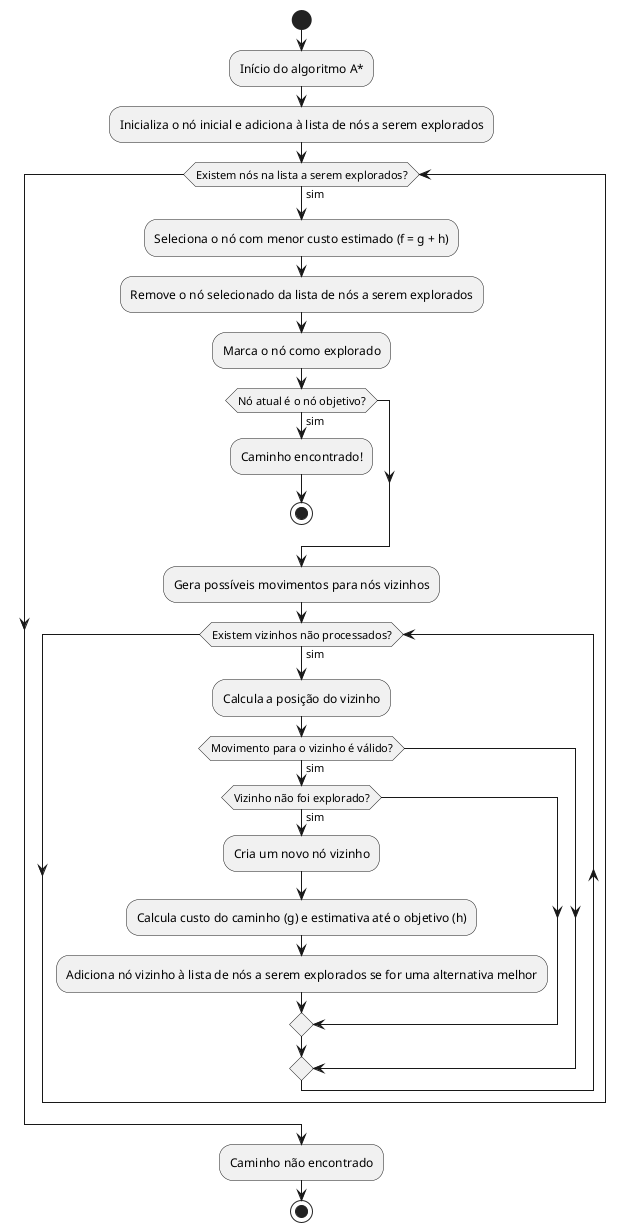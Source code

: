 @startuml
start
:Início do algoritmo A*;

:Inicializa o nó inicial e adiciona à lista de nós a serem explorados;

while (Existem nós na lista a serem explorados?) is (sim)
  :Seleciona o nó com menor custo estimado (f = g + h);
  :Remove o nó selecionado da lista de nós a serem explorados;
  :Marca o nó como explorado;

  if (Nó atual é o nó objetivo?) then (sim)
    :Caminho encontrado!;
    stop
  endif

  :Gera possíveis movimentos para nós vizinhos;

  while (Existem vizinhos não processados?) is (sim)
    :Calcula a posição do vizinho;

    if (Movimento para o vizinho é válido?) then (sim)
      if (Vizinho não foi explorado?) then (sim)
        :Cria um novo nó vizinho;
        :Calcula custo do caminho (g) e estimativa até o objetivo (h);
        :Adiciona nó vizinho à lista de nós a serem explorados se for uma alternativa melhor;
      endif
    endif
  endwhile
endwhile

:Caminho não encontrado;
stop

@enduml

